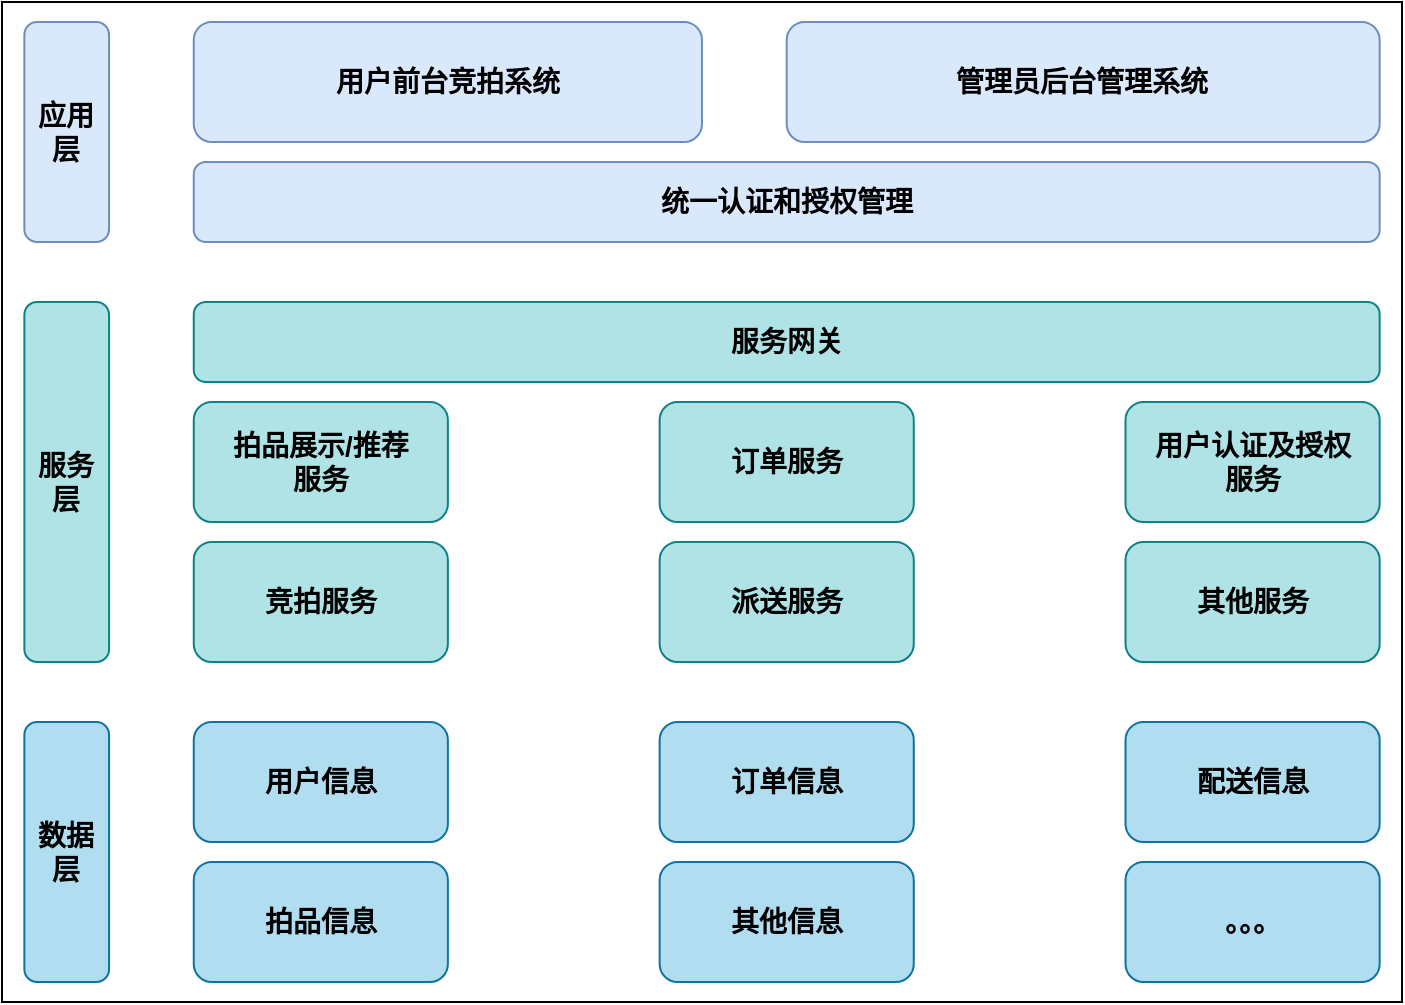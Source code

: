 <mxfile version="17.4.5" type="github">
  <diagram id="RDCqQ6Z4AvfxPIHuZx-x" name="Page-1">
    <mxGraphModel dx="1422" dy="716" grid="1" gridSize="10" guides="1" tooltips="1" connect="1" arrows="1" fold="1" page="1" pageScale="1" pageWidth="827" pageHeight="1169" math="0" shadow="0">
      <root>
        <mxCell id="0" />
        <mxCell id="1" parent="0" />
        <mxCell id="DtWM5_snHsbxjdmC7rAL-28" value="" style="rounded=0;whiteSpace=wrap;html=1;sketch=0;fontSize=14;" vertex="1" parent="1">
          <mxGeometry x="60" y="120" width="700" height="500" as="geometry" />
        </mxCell>
        <mxCell id="DtWM5_snHsbxjdmC7rAL-1" value="应用层" style="rounded=1;whiteSpace=wrap;html=1;rotation=0;glass=0;sketch=0;shadow=0;fillColor=#dae8fc;strokeColor=#6c8ebf;fontStyle=1;fontSize=14;" vertex="1" parent="1">
          <mxGeometry x="71.18" y="130" width="42.35" height="110" as="geometry" />
        </mxCell>
        <mxCell id="DtWM5_snHsbxjdmC7rAL-2" value="服务层" style="rounded=1;whiteSpace=wrap;html=1;rotation=0;glass=0;sketch=0;shadow=0;fillColor=#b0e3e6;strokeColor=#0e8088;fontStyle=1;fontSize=14;" vertex="1" parent="1">
          <mxGeometry x="71.18" y="270" width="42.35" height="180" as="geometry" />
        </mxCell>
        <mxCell id="DtWM5_snHsbxjdmC7rAL-3" value="数据层" style="rounded=1;whiteSpace=wrap;html=1;rotation=0;glass=0;sketch=0;shadow=0;fillColor=#b1ddf0;strokeColor=#10739e;fontStyle=1;fontSize=14;" vertex="1" parent="1">
          <mxGeometry x="71.18" y="480" width="42.35" height="130" as="geometry" />
        </mxCell>
        <mxCell id="DtWM5_snHsbxjdmC7rAL-4" value="用户前台竞拍系统" style="rounded=1;whiteSpace=wrap;html=1;rotation=0;glass=0;sketch=0;shadow=0;fillColor=#dae8fc;strokeColor=#6c8ebf;fontStyle=1;fontSize=14;" vertex="1" parent="1">
          <mxGeometry x="155.882" y="130" width="254.118" height="60" as="geometry" />
        </mxCell>
        <mxCell id="DtWM5_snHsbxjdmC7rAL-5" value="管理员后台管理系统" style="rounded=1;whiteSpace=wrap;html=1;rotation=0;glass=0;sketch=0;shadow=0;fillColor=#dae8fc;strokeColor=#6c8ebf;fontStyle=1;fontSize=14;" vertex="1" parent="1">
          <mxGeometry x="452.353" y="130" width="296.471" height="60" as="geometry" />
        </mxCell>
        <mxCell id="DtWM5_snHsbxjdmC7rAL-8" value="订单服务" style="rounded=1;whiteSpace=wrap;html=1;rotation=0;glass=0;sketch=0;shadow=0;fillColor=#b0e3e6;strokeColor=#0e8088;fontStyle=1;fontSize=14;" vertex="1" parent="1">
          <mxGeometry x="388.824" y="320" width="127.059" height="60" as="geometry" />
        </mxCell>
        <mxCell id="DtWM5_snHsbxjdmC7rAL-9" value="派送服务" style="rounded=1;whiteSpace=wrap;html=1;rotation=0;glass=0;sketch=0;shadow=0;fillColor=#b0e3e6;strokeColor=#0e8088;fontStyle=1;fontSize=14;" vertex="1" parent="1">
          <mxGeometry x="388.824" y="390" width="127.059" height="60" as="geometry" />
        </mxCell>
        <mxCell id="DtWM5_snHsbxjdmC7rAL-10" value="拍品信息" style="rounded=1;whiteSpace=wrap;html=1;rotation=0;glass=0;sketch=0;shadow=0;fillColor=#b1ddf0;strokeColor=#10739e;fontStyle=1;fontSize=14;" vertex="1" parent="1">
          <mxGeometry x="155.882" y="550" width="127.059" height="60" as="geometry" />
        </mxCell>
        <mxCell id="DtWM5_snHsbxjdmC7rAL-11" value="订单信息" style="rounded=1;whiteSpace=wrap;html=1;rotation=0;glass=0;sketch=0;shadow=0;fillColor=#b1ddf0;strokeColor=#10739e;fontStyle=1;fontSize=14;" vertex="1" parent="1">
          <mxGeometry x="388.824" y="480" width="127.059" height="60" as="geometry" />
        </mxCell>
        <mxCell id="DtWM5_snHsbxjdmC7rAL-12" value="配送信息" style="rounded=1;whiteSpace=wrap;html=1;rotation=0;glass=0;sketch=0;shadow=0;fillColor=#b1ddf0;strokeColor=#10739e;fontStyle=1;fontSize=14;" vertex="1" parent="1">
          <mxGeometry x="621.765" y="480" width="127.059" height="60" as="geometry" />
        </mxCell>
        <mxCell id="DtWM5_snHsbxjdmC7rAL-13" value="服务网关" style="rounded=1;whiteSpace=wrap;html=1;rotation=0;glass=0;sketch=0;shadow=0;fillColor=#b0e3e6;strokeColor=#0e8088;fontStyle=1;fontSize=14;" vertex="1" parent="1">
          <mxGeometry x="155.882" y="270" width="592.941" height="40" as="geometry" />
        </mxCell>
        <mxCell id="DtWM5_snHsbxjdmC7rAL-14" value="统一认证和授权管理" style="rounded=1;whiteSpace=wrap;html=1;rotation=0;glass=0;sketch=0;shadow=0;fillColor=#dae8fc;strokeColor=#6c8ebf;fontStyle=1;fontSize=14;" vertex="1" parent="1">
          <mxGeometry x="155.882" y="200" width="592.941" height="40" as="geometry" />
        </mxCell>
        <mxCell id="DtWM5_snHsbxjdmC7rAL-15" value="拍品展示/推荐&lt;br style=&quot;font-size: 14px;&quot;&gt;服务" style="rounded=1;whiteSpace=wrap;html=1;rotation=0;glass=0;sketch=0;shadow=0;fillColor=#b0e3e6;strokeColor=#0e8088;fontStyle=1;fontSize=14;" vertex="1" parent="1">
          <mxGeometry x="155.882" y="320" width="127.059" height="60" as="geometry" />
        </mxCell>
        <mxCell id="DtWM5_snHsbxjdmC7rAL-16" value="竞拍服务" style="rounded=1;whiteSpace=wrap;html=1;rotation=0;glass=0;sketch=0;shadow=0;fillColor=#b0e3e6;strokeColor=#0e8088;fontStyle=1;fontSize=14;" vertex="1" parent="1">
          <mxGeometry x="155.882" y="390" width="127.059" height="60" as="geometry" />
        </mxCell>
        <mxCell id="DtWM5_snHsbxjdmC7rAL-18" value="用户认证及授权&lt;br style=&quot;font-size: 14px;&quot;&gt;服务" style="rounded=1;whiteSpace=wrap;html=1;rotation=0;glass=0;sketch=0;shadow=0;fillColor=#b0e3e6;strokeColor=#0e8088;fontStyle=1;fontSize=14;" vertex="1" parent="1">
          <mxGeometry x="621.765" y="320" width="127.059" height="60" as="geometry" />
        </mxCell>
        <mxCell id="DtWM5_snHsbxjdmC7rAL-19" value="用户信息" style="rounded=1;whiteSpace=wrap;html=1;rotation=0;glass=0;sketch=0;shadow=0;fillColor=#b1ddf0;strokeColor=#10739e;fontStyle=1;fontSize=14;" vertex="1" parent="1">
          <mxGeometry x="155.882" y="480" width="127.059" height="60" as="geometry" />
        </mxCell>
        <mxCell id="DtWM5_snHsbxjdmC7rAL-21" value="其他服务" style="rounded=1;whiteSpace=wrap;html=1;rotation=0;glass=0;sketch=0;shadow=0;fillColor=#b0e3e6;strokeColor=#0e8088;fontStyle=1;fontSize=14;" vertex="1" parent="1">
          <mxGeometry x="621.765" y="390" width="127.059" height="60" as="geometry" />
        </mxCell>
        <mxCell id="DtWM5_snHsbxjdmC7rAL-24" value="其他信息" style="rounded=1;whiteSpace=wrap;html=1;rotation=0;glass=0;sketch=0;shadow=0;fillColor=#b1ddf0;strokeColor=#10739e;fontStyle=1;fontSize=14;" vertex="1" parent="1">
          <mxGeometry x="388.824" y="550" width="127.059" height="60" as="geometry" />
        </mxCell>
        <mxCell id="DtWM5_snHsbxjdmC7rAL-25" value="。。。" style="rounded=1;whiteSpace=wrap;html=1;rotation=0;glass=0;sketch=0;shadow=0;fillColor=#b1ddf0;strokeColor=#10739e;fontStyle=1;fontSize=14;" vertex="1" parent="1">
          <mxGeometry x="621.765" y="550" width="127.059" height="60" as="geometry" />
        </mxCell>
      </root>
    </mxGraphModel>
  </diagram>
</mxfile>
